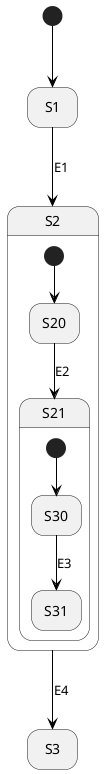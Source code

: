 @startuml
'https://plantuml.com/state-diagram

'hide description area for state without description
hide empty description

state S1
state S2  {
  state S20
  state S21  {
    state S30
    state S31


    [*] -[#000000]-> S30
  }


  [*] -[#000000]-> S20
}
state S3


[*] -[#000000]-> S1
S1 -down[#000000]-> S2 : E1
S20 -down[#000000]-> S21 : E2
S30 -down[#000000]-> S31 : E3
S2 -down[#000000]-> S3 : E4

@enduml